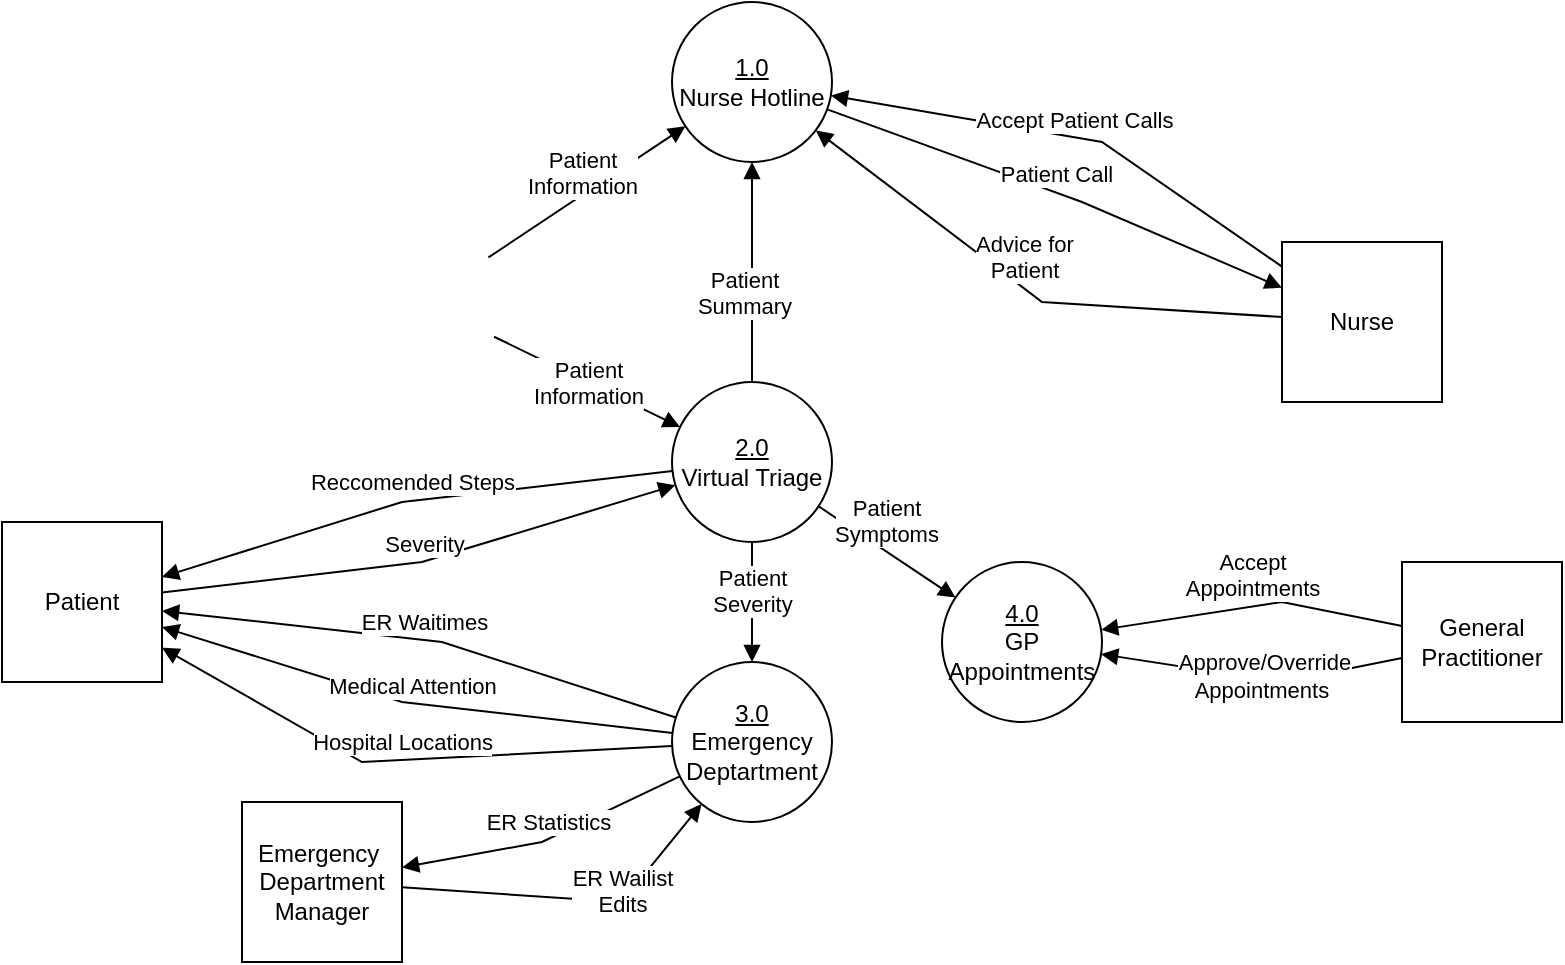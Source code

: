 <mxfile version="24.8.3">
  <diagram name="Page-1" id="TvflJKf0kD2NScJ3OZ6a">
    <mxGraphModel dx="595" dy="623" grid="1" gridSize="10" guides="1" tooltips="1" connect="1" arrows="1" fold="1" page="1" pageScale="1" pageWidth="850" pageHeight="1100" math="0" shadow="0">
      <root>
        <mxCell id="0" />
        <mxCell id="1" parent="0" />
        <mxCell id="CbKAAR9xL1HYXpp5iDJo-1" value="&lt;u&gt;1.0&lt;/u&gt;&lt;div&gt;Nurse Hotline&lt;/div&gt;" style="ellipse;whiteSpace=wrap;html=1;aspect=fixed;" parent="1" vertex="1">
          <mxGeometry x="365" y="130" width="80" height="80" as="geometry" />
        </mxCell>
        <mxCell id="CbKAAR9xL1HYXpp5iDJo-2" value="&lt;u&gt;2.0&lt;/u&gt;&lt;div&gt;Virtual Triage&lt;/div&gt;" style="ellipse;whiteSpace=wrap;html=1;aspect=fixed;" parent="1" vertex="1">
          <mxGeometry x="365" y="320" width="80" height="80" as="geometry" />
        </mxCell>
        <mxCell id="CbKAAR9xL1HYXpp5iDJo-3" value="&lt;u&gt;3.0&lt;/u&gt;&lt;div&gt;Emergency Deptartment&lt;/div&gt;" style="ellipse;whiteSpace=wrap;html=1;aspect=fixed;" parent="1" vertex="1">
          <mxGeometry x="365" y="460" width="80" height="80" as="geometry" />
        </mxCell>
        <mxCell id="CbKAAR9xL1HYXpp5iDJo-5" value="Patient" style="whiteSpace=wrap;html=1;aspect=fixed;" parent="1" vertex="1">
          <mxGeometry x="30" y="390" width="80" height="80" as="geometry" />
        </mxCell>
        <mxCell id="CbKAAR9xL1HYXpp5iDJo-6" value="Severity" style="html=1;verticalAlign=bottom;endArrow=block;curved=0;rounded=0;" parent="1" source="CbKAAR9xL1HYXpp5iDJo-5" target="CbKAAR9xL1HYXpp5iDJo-2" edge="1">
          <mxGeometry width="80" relative="1" as="geometry">
            <mxPoint x="160" y="380" as="sourcePoint" />
            <mxPoint x="240" y="380" as="targetPoint" />
            <Array as="points">
              <mxPoint x="240" y="410" />
            </Array>
          </mxGeometry>
        </mxCell>
        <mxCell id="CbKAAR9xL1HYXpp5iDJo-7" value="Nurse" style="whiteSpace=wrap;html=1;aspect=fixed;" parent="1" vertex="1">
          <mxGeometry x="670" y="250" width="80" height="80" as="geometry" />
        </mxCell>
        <mxCell id="CbKAAR9xL1HYXpp5iDJo-8" value="Patient Call" style="html=1;verticalAlign=bottom;endArrow=block;curved=0;rounded=0;" parent="1" source="CbKAAR9xL1HYXpp5iDJo-1" target="CbKAAR9xL1HYXpp5iDJo-7" edge="1">
          <mxGeometry width="80" relative="1" as="geometry">
            <mxPoint x="480" y="280" as="sourcePoint" />
            <mxPoint x="560" y="280" as="targetPoint" />
            <Array as="points">
              <mxPoint x="570" y="230" />
            </Array>
          </mxGeometry>
        </mxCell>
        <mxCell id="CbKAAR9xL1HYXpp5iDJo-9" value="Emergency&amp;nbsp;&lt;div&gt;Department&lt;br&gt;&lt;div&gt;Ma&lt;span style=&quot;background-color: initial;&quot;&gt;nager&lt;/span&gt;&lt;/div&gt;&lt;/div&gt;" style="whiteSpace=wrap;html=1;aspect=fixed;" parent="1" vertex="1">
          <mxGeometry x="150" y="530" width="80" height="80" as="geometry" />
        </mxCell>
        <mxCell id="CbKAAR9xL1HYXpp5iDJo-10" value="ER Statistics" style="html=1;verticalAlign=bottom;endArrow=block;curved=0;rounded=0;" parent="1" source="CbKAAR9xL1HYXpp5iDJo-3" target="CbKAAR9xL1HYXpp5iDJo-9" edge="1">
          <mxGeometry width="80" relative="1" as="geometry">
            <mxPoint x="510" y="520" as="sourcePoint" />
            <mxPoint x="590" y="520" as="targetPoint" />
            <Array as="points">
              <mxPoint x="300" y="550" />
            </Array>
          </mxGeometry>
        </mxCell>
        <mxCell id="CbKAAR9xL1HYXpp5iDJo-11" value="ER Wailist&lt;div&gt;Edits&lt;/div&gt;" style="html=1;verticalAlign=bottom;endArrow=block;curved=0;rounded=0;" parent="1" source="CbKAAR9xL1HYXpp5iDJo-9" target="CbKAAR9xL1HYXpp5iDJo-3" edge="1">
          <mxGeometry x="0.272" y="-10" width="80" relative="1" as="geometry">
            <mxPoint x="520" y="460" as="sourcePoint" />
            <mxPoint x="600" y="460" as="targetPoint" />
            <Array as="points">
              <mxPoint x="340" y="580" />
            </Array>
            <mxPoint x="-8" y="4" as="offset" />
          </mxGeometry>
        </mxCell>
        <mxCell id="CbKAAR9xL1HYXpp5iDJo-12" value="ER Waitimes" style="html=1;verticalAlign=bottom;endArrow=block;curved=0;rounded=0;" parent="1" source="CbKAAR9xL1HYXpp5iDJo-3" target="CbKAAR9xL1HYXpp5iDJo-5" edge="1">
          <mxGeometry width="80" relative="1" as="geometry">
            <mxPoint x="250" y="490" as="sourcePoint" />
            <mxPoint x="330" y="490" as="targetPoint" />
            <Array as="points">
              <mxPoint x="250" y="450" />
            </Array>
          </mxGeometry>
        </mxCell>
        <mxCell id="CbKAAR9xL1HYXpp5iDJo-13" value="Reccomended Steps" style="html=1;verticalAlign=bottom;endArrow=block;curved=0;rounded=0;" parent="1" source="CbKAAR9xL1HYXpp5iDJo-2" target="CbKAAR9xL1HYXpp5iDJo-5" edge="1">
          <mxGeometry width="80" relative="1" as="geometry">
            <mxPoint x="240" y="330" as="sourcePoint" />
            <mxPoint x="320" y="330" as="targetPoint" />
            <Array as="points">
              <mxPoint x="230" y="380" />
            </Array>
          </mxGeometry>
        </mxCell>
        <mxCell id="CbKAAR9xL1HYXpp5iDJo-14" value="Advice for&lt;div&gt;Patient&lt;/div&gt;" style="html=1;verticalAlign=bottom;endArrow=block;curved=0;rounded=0;" parent="1" source="CbKAAR9xL1HYXpp5iDJo-7" target="CbKAAR9xL1HYXpp5iDJo-1" edge="1">
          <mxGeometry width="80" relative="1" as="geometry">
            <mxPoint x="580" y="240" as="sourcePoint" />
            <mxPoint x="660" y="240" as="targetPoint" />
            <Array as="points">
              <mxPoint x="550" y="280" />
            </Array>
          </mxGeometry>
        </mxCell>
        <mxCell id="CbKAAR9xL1HYXpp5iDJo-15" value="General Practitioner" style="whiteSpace=wrap;html=1;aspect=fixed;" parent="1" vertex="1">
          <mxGeometry x="730" y="410" width="80" height="80" as="geometry" />
        </mxCell>
        <mxCell id="CbKAAR9xL1HYXpp5iDJo-16" value="Medical Attention" style="html=1;verticalAlign=bottom;endArrow=block;curved=0;rounded=0;" parent="1" source="CbKAAR9xL1HYXpp5iDJo-3" target="CbKAAR9xL1HYXpp5iDJo-5" edge="1">
          <mxGeometry width="80" relative="1" as="geometry">
            <mxPoint x="190" y="500" as="sourcePoint" />
            <mxPoint x="270" y="500" as="targetPoint" />
            <Array as="points">
              <mxPoint x="230" y="480" />
            </Array>
          </mxGeometry>
        </mxCell>
        <mxCell id="CbKAAR9xL1HYXpp5iDJo-17" value="Patient&lt;div&gt;Summary&lt;/div&gt;" style="html=1;verticalAlign=bottom;endArrow=block;curved=0;rounded=0;" parent="1" source="CbKAAR9xL1HYXpp5iDJo-2" target="CbKAAR9xL1HYXpp5iDJo-1" edge="1">
          <mxGeometry x="-0.468" y="4" width="80" relative="1" as="geometry">
            <mxPoint x="290" y="300" as="sourcePoint" />
            <mxPoint x="370" y="300" as="targetPoint" />
            <Array as="points" />
            <mxPoint as="offset" />
          </mxGeometry>
        </mxCell>
        <mxCell id="CbKAAR9xL1HYXpp5iDJo-18" value="Patient&lt;div&gt;Severity&lt;/div&gt;" style="html=1;verticalAlign=bottom;endArrow=block;curved=0;rounded=0;" parent="1" source="CbKAAR9xL1HYXpp5iDJo-2" target="CbKAAR9xL1HYXpp5iDJo-3" edge="1">
          <mxGeometry x="0.333" width="80" relative="1" as="geometry">
            <mxPoint x="340" y="420" as="sourcePoint" />
            <mxPoint x="420" y="420" as="targetPoint" />
            <mxPoint as="offset" />
          </mxGeometry>
        </mxCell>
        <mxCell id="CbKAAR9xL1HYXpp5iDJo-19" value="Hospital Locations" style="html=1;verticalAlign=bottom;endArrow=block;curved=0;rounded=0;" parent="1" source="CbKAAR9xL1HYXpp5iDJo-3" target="CbKAAR9xL1HYXpp5iDJo-5" edge="1">
          <mxGeometry width="80" relative="1" as="geometry">
            <mxPoint x="150" y="530" as="sourcePoint" />
            <mxPoint x="230" y="530" as="targetPoint" />
            <Array as="points">
              <mxPoint x="210" y="510" />
            </Array>
          </mxGeometry>
        </mxCell>
        <mxCell id="CbKAAR9xL1HYXpp5iDJo-21" value="Patient&lt;div&gt;Information&lt;/div&gt;" style="html=1;verticalAlign=bottom;endArrow=block;curved=0;rounded=0;" parent="1" target="CbKAAR9xL1HYXpp5iDJo-2" edge="1">
          <mxGeometry x="0.129" y="-14" width="80" relative="1" as="geometry">
            <mxPoint x="276.034" y="297.366" as="sourcePoint" />
            <mxPoint x="180" y="270" as="targetPoint" />
            <mxPoint as="offset" />
          </mxGeometry>
        </mxCell>
        <mxCell id="CbKAAR9xL1HYXpp5iDJo-22" value="Patient&lt;div&gt;Information&lt;/div&gt;" style="html=1;verticalAlign=bottom;endArrow=block;curved=0;rounded=0;" parent="1" target="CbKAAR9xL1HYXpp5iDJo-1" edge="1">
          <mxGeometry x="-0.083" y="-4" width="80" relative="1" as="geometry">
            <mxPoint x="273.222" y="257.722" as="sourcePoint" />
            <mxPoint x="320" y="190" as="targetPoint" />
            <mxPoint as="offset" />
          </mxGeometry>
        </mxCell>
        <mxCell id="CbKAAR9xL1HYXpp5iDJo-23" value="&lt;u&gt;4.0&lt;/u&gt;&lt;div&gt;GP Appointments&lt;/div&gt;" style="ellipse;whiteSpace=wrap;html=1;aspect=fixed;" parent="1" vertex="1">
          <mxGeometry x="500" y="410" width="80" height="80" as="geometry" />
        </mxCell>
        <mxCell id="CbKAAR9xL1HYXpp5iDJo-24" value="Patient&lt;div&gt;Symptoms&lt;/div&gt;" style="html=1;verticalAlign=bottom;endArrow=block;curved=0;rounded=0;" parent="1" source="CbKAAR9xL1HYXpp5iDJo-2" target="CbKAAR9xL1HYXpp5iDJo-23" edge="1">
          <mxGeometry width="80" relative="1" as="geometry">
            <mxPoint x="470" y="370" as="sourcePoint" />
            <mxPoint x="550" y="370" as="targetPoint" />
          </mxGeometry>
        </mxCell>
        <mxCell id="CbKAAR9xL1HYXpp5iDJo-26" value="Accept&lt;div&gt;Appointments&lt;/div&gt;" style="html=1;verticalAlign=bottom;endArrow=block;curved=0;rounded=0;" parent="1" source="CbKAAR9xL1HYXpp5iDJo-15" target="CbKAAR9xL1HYXpp5iDJo-23" edge="1">
          <mxGeometry width="80" relative="1" as="geometry">
            <mxPoint x="580" y="370" as="sourcePoint" />
            <mxPoint x="660" y="370" as="targetPoint" />
            <Array as="points">
              <mxPoint x="670" y="430" />
            </Array>
          </mxGeometry>
        </mxCell>
        <mxCell id="CbKAAR9xL1HYXpp5iDJo-28" value="" style="html=1;verticalAlign=bottom;endArrow=block;curved=0;rounded=0;" parent="1" source="CbKAAR9xL1HYXpp5iDJo-15" target="CbKAAR9xL1HYXpp5iDJo-23" edge="1">
          <mxGeometry x="-0.069" y="2" width="80" relative="1" as="geometry">
            <mxPoint x="600" y="520" as="sourcePoint" />
            <mxPoint x="680" y="520" as="targetPoint" />
            <Array as="points">
              <mxPoint x="670" y="470" />
            </Array>
            <mxPoint as="offset" />
          </mxGeometry>
        </mxCell>
        <mxCell id="YeALRRdhSBRuB4E_Wg77-1" value="Approve/Override&lt;div&gt;Appointments&amp;nbsp;&lt;/div&gt;" style="edgeLabel;html=1;align=center;verticalAlign=middle;resizable=0;points=[];" vertex="1" connectable="0" parent="CbKAAR9xL1HYXpp5iDJo-28">
          <mxGeometry x="-0.076" y="1" relative="1" as="geometry">
            <mxPoint y="-3" as="offset" />
          </mxGeometry>
        </mxCell>
        <mxCell id="8cT-QOZYqseCEWzWWKv6-4" value="Accept Patient Calls" style="html=1;verticalAlign=bottom;endArrow=block;curved=0;rounded=0;" parent="1" source="CbKAAR9xL1HYXpp5iDJo-7" target="CbKAAR9xL1HYXpp5iDJo-1" edge="1">
          <mxGeometry width="80" relative="1" as="geometry">
            <mxPoint x="510" y="170" as="sourcePoint" />
            <mxPoint x="590" y="170" as="targetPoint" />
            <Array as="points">
              <mxPoint x="580" y="200" />
            </Array>
          </mxGeometry>
        </mxCell>
      </root>
    </mxGraphModel>
  </diagram>
</mxfile>
